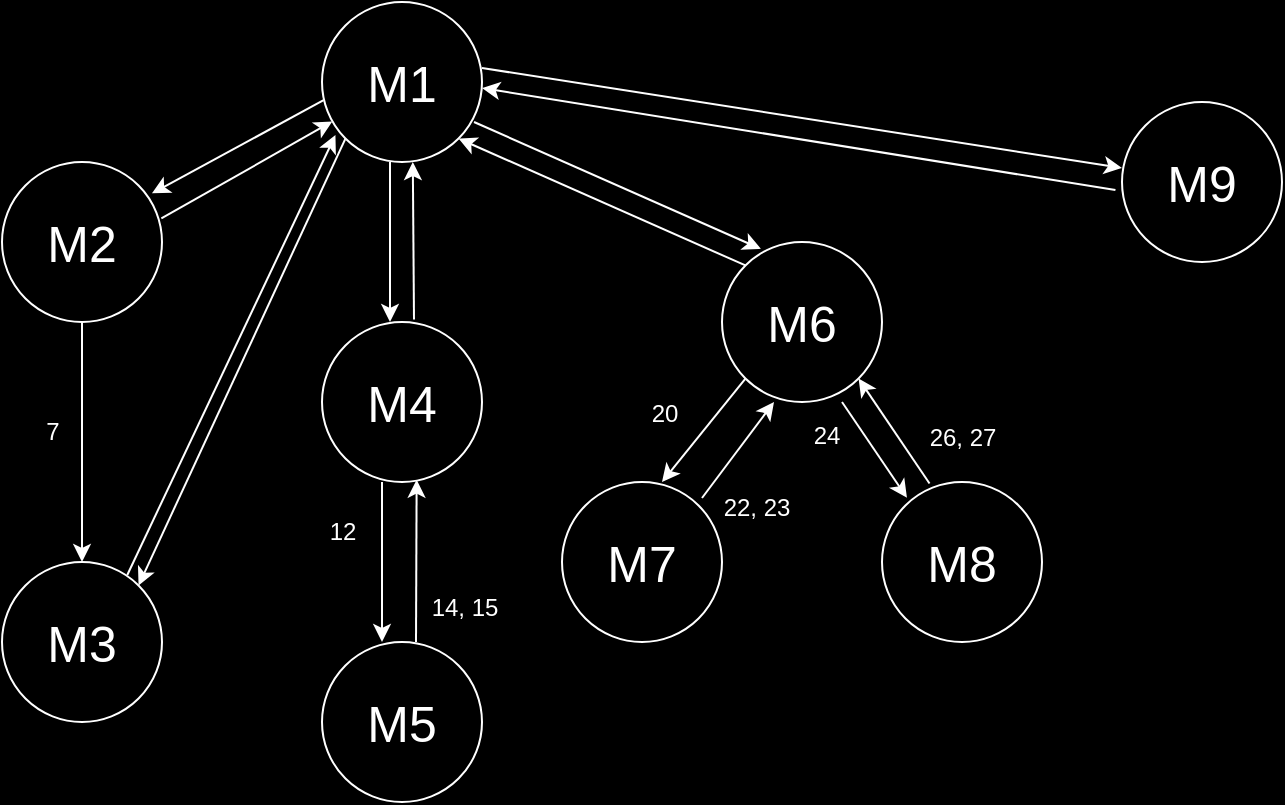 <mxfile version="24.7.17">
  <diagram name="Страница — 1" id="EOFf2sMbWs0SfSQspEvZ">
    <mxGraphModel dx="1764" dy="709" grid="0" gridSize="10" guides="1" tooltips="1" connect="1" arrows="1" fold="1" page="1" pageScale="1" pageWidth="827" pageHeight="1169" background="#000000" math="0" shadow="0">
      <root>
        <mxCell id="0" />
        <mxCell id="1" parent="0" />
        <mxCell id="KCIvns8iB-4MZpm5DfXw-12" style="rounded=0;orthogonalLoop=1;jettySize=auto;html=1;exitX=0;exitY=1;exitDx=0;exitDy=0;entryX=1;entryY=0;entryDx=0;entryDy=0;strokeColor=#FFFFFF;" edge="1" parent="1" source="KCIvns8iB-4MZpm5DfXw-1" target="KCIvns8iB-4MZpm5DfXw-2">
          <mxGeometry relative="1" as="geometry" />
        </mxCell>
        <mxCell id="KCIvns8iB-4MZpm5DfXw-15" style="rounded=0;orthogonalLoop=1;jettySize=auto;html=1;exitX=1;exitY=0.5;exitDx=0;exitDy=0;entryX=0;entryY=0.5;entryDx=0;entryDy=0;strokeColor=#FFFFFF;" edge="1" parent="1">
          <mxGeometry relative="1" as="geometry">
            <mxPoint x="360.0" y="73" as="sourcePoint" />
            <mxPoint x="680" y="123" as="targetPoint" />
          </mxGeometry>
        </mxCell>
        <mxCell id="KCIvns8iB-4MZpm5DfXw-16" style="rounded=0;orthogonalLoop=1;jettySize=auto;html=1;exitX=1;exitY=1;exitDx=0;exitDy=0;entryX=0;entryY=0;entryDx=0;entryDy=0;strokeColor=#FFFFFF;" edge="1" parent="1">
          <mxGeometry relative="1" as="geometry">
            <mxPoint x="356.004" y="100.004" as="sourcePoint" />
            <mxPoint x="499.436" y="163.436" as="targetPoint" />
          </mxGeometry>
        </mxCell>
        <mxCell id="KCIvns8iB-4MZpm5DfXw-1" value="&lt;font color=&quot;#ffffff&quot; style=&quot;font-size: 25px;&quot;&gt;М1&lt;/font&gt;" style="ellipse;whiteSpace=wrap;html=1;aspect=fixed;fillColor=#000000;strokeColor=#FFFFFF;fontSize=25;" vertex="1" parent="1">
          <mxGeometry x="280" y="40" width="80" height="80" as="geometry" />
        </mxCell>
        <mxCell id="KCIvns8iB-4MZpm5DfXw-2" value="&lt;font color=&quot;#ffffff&quot; style=&quot;font-size: 25px;&quot;&gt;М3&lt;/font&gt;" style="ellipse;whiteSpace=wrap;html=1;aspect=fixed;fillColor=#000000;strokeColor=#FFFFFF;fontSize=25;" vertex="1" parent="1">
          <mxGeometry x="120" y="320" width="80" height="80" as="geometry" />
        </mxCell>
        <mxCell id="KCIvns8iB-4MZpm5DfXw-17" style="edgeStyle=orthogonalEdgeStyle;rounded=0;orthogonalLoop=1;jettySize=auto;html=1;entryX=0.5;entryY=0;entryDx=0;entryDy=0;strokeColor=#FFFFFF;" edge="1" parent="1">
          <mxGeometry relative="1" as="geometry">
            <mxPoint x="310" y="280.0" as="sourcePoint" />
            <mxPoint x="310" y="360" as="targetPoint" />
          </mxGeometry>
        </mxCell>
        <mxCell id="KCIvns8iB-4MZpm5DfXw-3" value="&lt;font color=&quot;#ffffff&quot; style=&quot;font-size: 25px;&quot;&gt;М4&lt;/font&gt;" style="ellipse;whiteSpace=wrap;html=1;aspect=fixed;fillColor=#000000;strokeColor=#FFFFFF;fontSize=25;" vertex="1" parent="1">
          <mxGeometry x="280" y="200" width="80" height="80" as="geometry" />
        </mxCell>
        <mxCell id="KCIvns8iB-4MZpm5DfXw-13" style="edgeStyle=orthogonalEdgeStyle;rounded=0;orthogonalLoop=1;jettySize=auto;html=1;entryX=0.5;entryY=0;entryDx=0;entryDy=0;strokeColor=#FFFFFF;" edge="1" parent="1" source="KCIvns8iB-4MZpm5DfXw-4" target="KCIvns8iB-4MZpm5DfXw-2">
          <mxGeometry relative="1" as="geometry" />
        </mxCell>
        <mxCell id="KCIvns8iB-4MZpm5DfXw-4" value="&lt;font color=&quot;#ffffff&quot; style=&quot;font-size: 25px;&quot;&gt;М2&lt;/font&gt;" style="ellipse;whiteSpace=wrap;html=1;aspect=fixed;fillColor=#000000;strokeColor=#FFFFFF;fontSize=25;" vertex="1" parent="1">
          <mxGeometry x="120" y="120" width="80" height="80" as="geometry" />
        </mxCell>
        <mxCell id="KCIvns8iB-4MZpm5DfXw-18" style="rounded=0;orthogonalLoop=1;jettySize=auto;html=1;entryX=0.667;entryY=1.014;entryDx=0;entryDy=0;strokeColor=#FFFFFF;entryPerimeter=0;exitX=0.663;exitY=0.009;exitDx=0;exitDy=0;exitPerimeter=0;" edge="1" parent="1">
          <mxGeometry relative="1" as="geometry">
            <mxPoint x="327.0" y="360.0" as="sourcePoint" />
            <mxPoint x="327.32" y="278.86" as="targetPoint" />
            <Array as="points" />
          </mxGeometry>
        </mxCell>
        <mxCell id="KCIvns8iB-4MZpm5DfXw-5" value="&lt;font color=&quot;#ffffff&quot; style=&quot;font-size: 25px;&quot;&gt;М5&lt;/font&gt;" style="ellipse;whiteSpace=wrap;html=1;aspect=fixed;fillColor=#000000;strokeColor=#FFFFFF;fontSize=25;" vertex="1" parent="1">
          <mxGeometry x="280" y="360" width="80" height="80" as="geometry" />
        </mxCell>
        <mxCell id="KCIvns8iB-4MZpm5DfXw-6" value="&lt;font color=&quot;#ffffff&quot; style=&quot;font-size: 25px;&quot;&gt;М6&lt;/font&gt;" style="ellipse;whiteSpace=wrap;html=1;aspect=fixed;fillColor=#000000;strokeColor=#FFFFFF;fontSize=25;" vertex="1" parent="1">
          <mxGeometry x="480" y="160" width="80" height="80" as="geometry" />
        </mxCell>
        <mxCell id="KCIvns8iB-4MZpm5DfXw-7" value="&lt;font color=&quot;#ffffff&quot; style=&quot;font-size: 25px;&quot;&gt;М7&lt;/font&gt;" style="ellipse;whiteSpace=wrap;html=1;aspect=fixed;fillColor=#000000;strokeColor=#FFFFFF;fontSize=25;" vertex="1" parent="1">
          <mxGeometry x="400" y="280" width="80" height="80" as="geometry" />
        </mxCell>
        <mxCell id="KCIvns8iB-4MZpm5DfXw-8" value="&lt;font color=&quot;#ffffff&quot; style=&quot;font-size: 25px;&quot;&gt;М8&lt;/font&gt;" style="ellipse;whiteSpace=wrap;html=1;aspect=fixed;fillColor=#000000;strokeColor=#FFFFFF;fontSize=25;" vertex="1" parent="1">
          <mxGeometry x="560" y="280" width="80" height="80" as="geometry" />
        </mxCell>
        <mxCell id="KCIvns8iB-4MZpm5DfXw-9" value="&lt;font color=&quot;#ffffff&quot; style=&quot;font-size: 25px;&quot;&gt;М9&lt;/font&gt;" style="ellipse;whiteSpace=wrap;html=1;aspect=fixed;fillColor=#000000;strokeColor=#FFFFFF;fontSize=25;" vertex="1" parent="1">
          <mxGeometry x="680" y="90" width="80" height="80" as="geometry" />
        </mxCell>
        <mxCell id="KCIvns8iB-4MZpm5DfXw-11" style="rounded=0;orthogonalLoop=1;jettySize=auto;html=1;entryX=0.937;entryY=0.196;entryDx=0;entryDy=0;entryPerimeter=0;fontColor=#FFFFFF;strokeColor=#FFFFFF;exitX=0.01;exitY=0.614;exitDx=0;exitDy=0;exitPerimeter=0;" edge="1" parent="1" source="KCIvns8iB-4MZpm5DfXw-1" target="KCIvns8iB-4MZpm5DfXw-4">
          <mxGeometry relative="1" as="geometry" />
        </mxCell>
        <mxCell id="KCIvns8iB-4MZpm5DfXw-14" style="rounded=0;orthogonalLoop=1;jettySize=auto;html=1;exitX=0.5;exitY=1;exitDx=0;exitDy=0;entryX=0.5;entryY=0;entryDx=0;entryDy=0;strokeColor=#FFFFFF;" edge="1" parent="1">
          <mxGeometry relative="1" as="geometry">
            <mxPoint x="314" y="120.0" as="sourcePoint" />
            <mxPoint x="314" y="200" as="targetPoint" />
          </mxGeometry>
        </mxCell>
        <mxCell id="KCIvns8iB-4MZpm5DfXw-19" style="rounded=0;orthogonalLoop=1;jettySize=auto;html=1;strokeColor=#FFFFFF;exitX=0;exitY=1;exitDx=0;exitDy=0;" edge="1" parent="1" source="KCIvns8iB-4MZpm5DfXw-6">
          <mxGeometry relative="1" as="geometry">
            <mxPoint x="480" y="230" as="sourcePoint" />
            <mxPoint x="450" y="280" as="targetPoint" />
          </mxGeometry>
        </mxCell>
        <mxCell id="KCIvns8iB-4MZpm5DfXw-20" style="rounded=0;orthogonalLoop=1;jettySize=auto;html=1;strokeColor=#FFFFFF;" edge="1" parent="1">
          <mxGeometry relative="1" as="geometry">
            <mxPoint x="470" y="288" as="sourcePoint" />
            <mxPoint x="506.0" y="240.0" as="targetPoint" />
          </mxGeometry>
        </mxCell>
        <mxCell id="KCIvns8iB-4MZpm5DfXw-21" style="rounded=0;orthogonalLoop=1;jettySize=auto;html=1;strokeColor=#FFFFFF;entryX=1;entryY=1;entryDx=0;entryDy=0;exitX=0.297;exitY=0.009;exitDx=0;exitDy=0;exitPerimeter=0;" edge="1" parent="1" source="KCIvns8iB-4MZpm5DfXw-8" target="KCIvns8iB-4MZpm5DfXw-6">
          <mxGeometry relative="1" as="geometry">
            <mxPoint x="572" y="230" as="sourcePoint" />
            <mxPoint x="530" y="282" as="targetPoint" />
          </mxGeometry>
        </mxCell>
        <mxCell id="KCIvns8iB-4MZpm5DfXw-22" style="rounded=0;orthogonalLoop=1;jettySize=auto;html=1;strokeColor=#FFFFFF;entryX=0.156;entryY=0.099;entryDx=0;entryDy=0;entryPerimeter=0;" edge="1" parent="1" target="KCIvns8iB-4MZpm5DfXw-8">
          <mxGeometry relative="1" as="geometry">
            <mxPoint x="540" y="240" as="sourcePoint" />
            <mxPoint x="586.0" y="242.0" as="targetPoint" />
          </mxGeometry>
        </mxCell>
        <mxCell id="KCIvns8iB-4MZpm5DfXw-24" style="rounded=0;orthogonalLoop=1;jettySize=auto;html=1;fontColor=#FFFFFF;strokeColor=#FFFFFF;exitX=0.996;exitY=0.353;exitDx=0;exitDy=0;exitPerimeter=0;" edge="1" parent="1" source="KCIvns8iB-4MZpm5DfXw-4" target="KCIvns8iB-4MZpm5DfXw-1">
          <mxGeometry relative="1" as="geometry">
            <mxPoint x="293" y="106" as="sourcePoint" />
            <mxPoint x="205" y="146" as="targetPoint" />
          </mxGeometry>
        </mxCell>
        <mxCell id="KCIvns8iB-4MZpm5DfXw-25" style="rounded=0;orthogonalLoop=1;jettySize=auto;html=1;fontColor=#FFFFFF;strokeColor=#FFFFFF;entryX=0.084;entryY=0.831;entryDx=0;entryDy=0;entryPerimeter=0;exitX=0.783;exitY=0.081;exitDx=0;exitDy=0;exitPerimeter=0;" edge="1" parent="1" source="KCIvns8iB-4MZpm5DfXw-2" target="KCIvns8iB-4MZpm5DfXw-1">
          <mxGeometry relative="1" as="geometry">
            <mxPoint x="210" y="158" as="sourcePoint" />
            <mxPoint x="295" y="110" as="targetPoint" />
          </mxGeometry>
        </mxCell>
        <mxCell id="KCIvns8iB-4MZpm5DfXw-27" value="&lt;font color=&quot;#ffffff&quot;&gt;7&lt;/font&gt;" style="text;html=1;align=center;verticalAlign=middle;resizable=0;points=[];autosize=1;strokeColor=none;fillColor=none;" vertex="1" parent="1">
          <mxGeometry x="130" y="240" width="30" height="30" as="geometry" />
        </mxCell>
        <mxCell id="KCIvns8iB-4MZpm5DfXw-28" value="&lt;font color=&quot;#ffffff&quot;&gt;12&lt;/font&gt;" style="text;html=1;align=center;verticalAlign=middle;resizable=0;points=[];autosize=1;strokeColor=none;fillColor=none;" vertex="1" parent="1">
          <mxGeometry x="270" y="290" width="40" height="30" as="geometry" />
        </mxCell>
        <mxCell id="KCIvns8iB-4MZpm5DfXw-29" value="&lt;font color=&quot;#ffffff&quot;&gt;14, 15&lt;/font&gt;" style="text;html=1;align=center;verticalAlign=middle;resizable=0;points=[];autosize=1;strokeColor=none;fillColor=none;" vertex="1" parent="1">
          <mxGeometry x="325" y="330" width="51" height="26" as="geometry" />
        </mxCell>
        <mxCell id="KCIvns8iB-4MZpm5DfXw-30" style="rounded=0;orthogonalLoop=1;jettySize=auto;html=1;strokeColor=#FFFFFF;exitX=0.575;exitY=-0.015;exitDx=0;exitDy=0;exitPerimeter=0;" edge="1" parent="1" source="KCIvns8iB-4MZpm5DfXw-3">
          <mxGeometry relative="1" as="geometry">
            <mxPoint x="325" y="198" as="sourcePoint" />
            <mxPoint x="325.4" y="120" as="targetPoint" />
          </mxGeometry>
        </mxCell>
        <mxCell id="KCIvns8iB-4MZpm5DfXw-31" style="rounded=0;orthogonalLoop=1;jettySize=auto;html=1;exitX=0;exitY=0;exitDx=0;exitDy=0;entryX=1;entryY=1;entryDx=0;entryDy=0;strokeColor=#FFFFFF;" edge="1" parent="1" source="KCIvns8iB-4MZpm5DfXw-6" target="KCIvns8iB-4MZpm5DfXw-1">
          <mxGeometry relative="1" as="geometry">
            <mxPoint x="366.004" y="110.004" as="sourcePoint" />
            <mxPoint x="509.436" y="173.436" as="targetPoint" />
          </mxGeometry>
        </mxCell>
        <mxCell id="KCIvns8iB-4MZpm5DfXw-32" style="rounded=0;orthogonalLoop=1;jettySize=auto;html=1;exitX=0.009;exitY=0.563;exitDx=0;exitDy=0;strokeColor=#FFFFFF;exitPerimeter=0;" edge="1" parent="1">
          <mxGeometry relative="1" as="geometry">
            <mxPoint x="676.72" y="134.04" as="sourcePoint" />
            <mxPoint x="360" y="83" as="targetPoint" />
          </mxGeometry>
        </mxCell>
        <mxCell id="KCIvns8iB-4MZpm5DfXw-33" value="&lt;font color=&quot;#ffffff&quot;&gt;20&lt;/font&gt;" style="text;html=1;align=center;verticalAlign=middle;resizable=0;points=[];autosize=1;strokeColor=none;fillColor=none;" vertex="1" parent="1">
          <mxGeometry x="435" y="233" width="31" height="26" as="geometry" />
        </mxCell>
        <mxCell id="KCIvns8iB-4MZpm5DfXw-34" value="&lt;font color=&quot;#ffffff&quot;&gt;22, 23&lt;/font&gt;" style="text;html=1;align=center;verticalAlign=middle;resizable=0;points=[];autosize=1;strokeColor=none;fillColor=none;" vertex="1" parent="1">
          <mxGeometry x="471" y="280" width="51" height="26" as="geometry" />
        </mxCell>
        <mxCell id="KCIvns8iB-4MZpm5DfXw-35" value="&lt;font color=&quot;#ffffff&quot;&gt;24&lt;/font&gt;" style="text;html=1;align=center;verticalAlign=middle;resizable=0;points=[];autosize=1;strokeColor=none;fillColor=none;" vertex="1" parent="1">
          <mxGeometry x="516" y="244" width="31" height="26" as="geometry" />
        </mxCell>
        <mxCell id="KCIvns8iB-4MZpm5DfXw-36" value="&lt;font color=&quot;#ffffff&quot;&gt;26, 27&lt;/font&gt;" style="text;html=1;align=center;verticalAlign=middle;resizable=0;points=[];autosize=1;strokeColor=none;fillColor=none;" vertex="1" parent="1">
          <mxGeometry x="574" y="245" width="51" height="26" as="geometry" />
        </mxCell>
      </root>
    </mxGraphModel>
  </diagram>
</mxfile>
